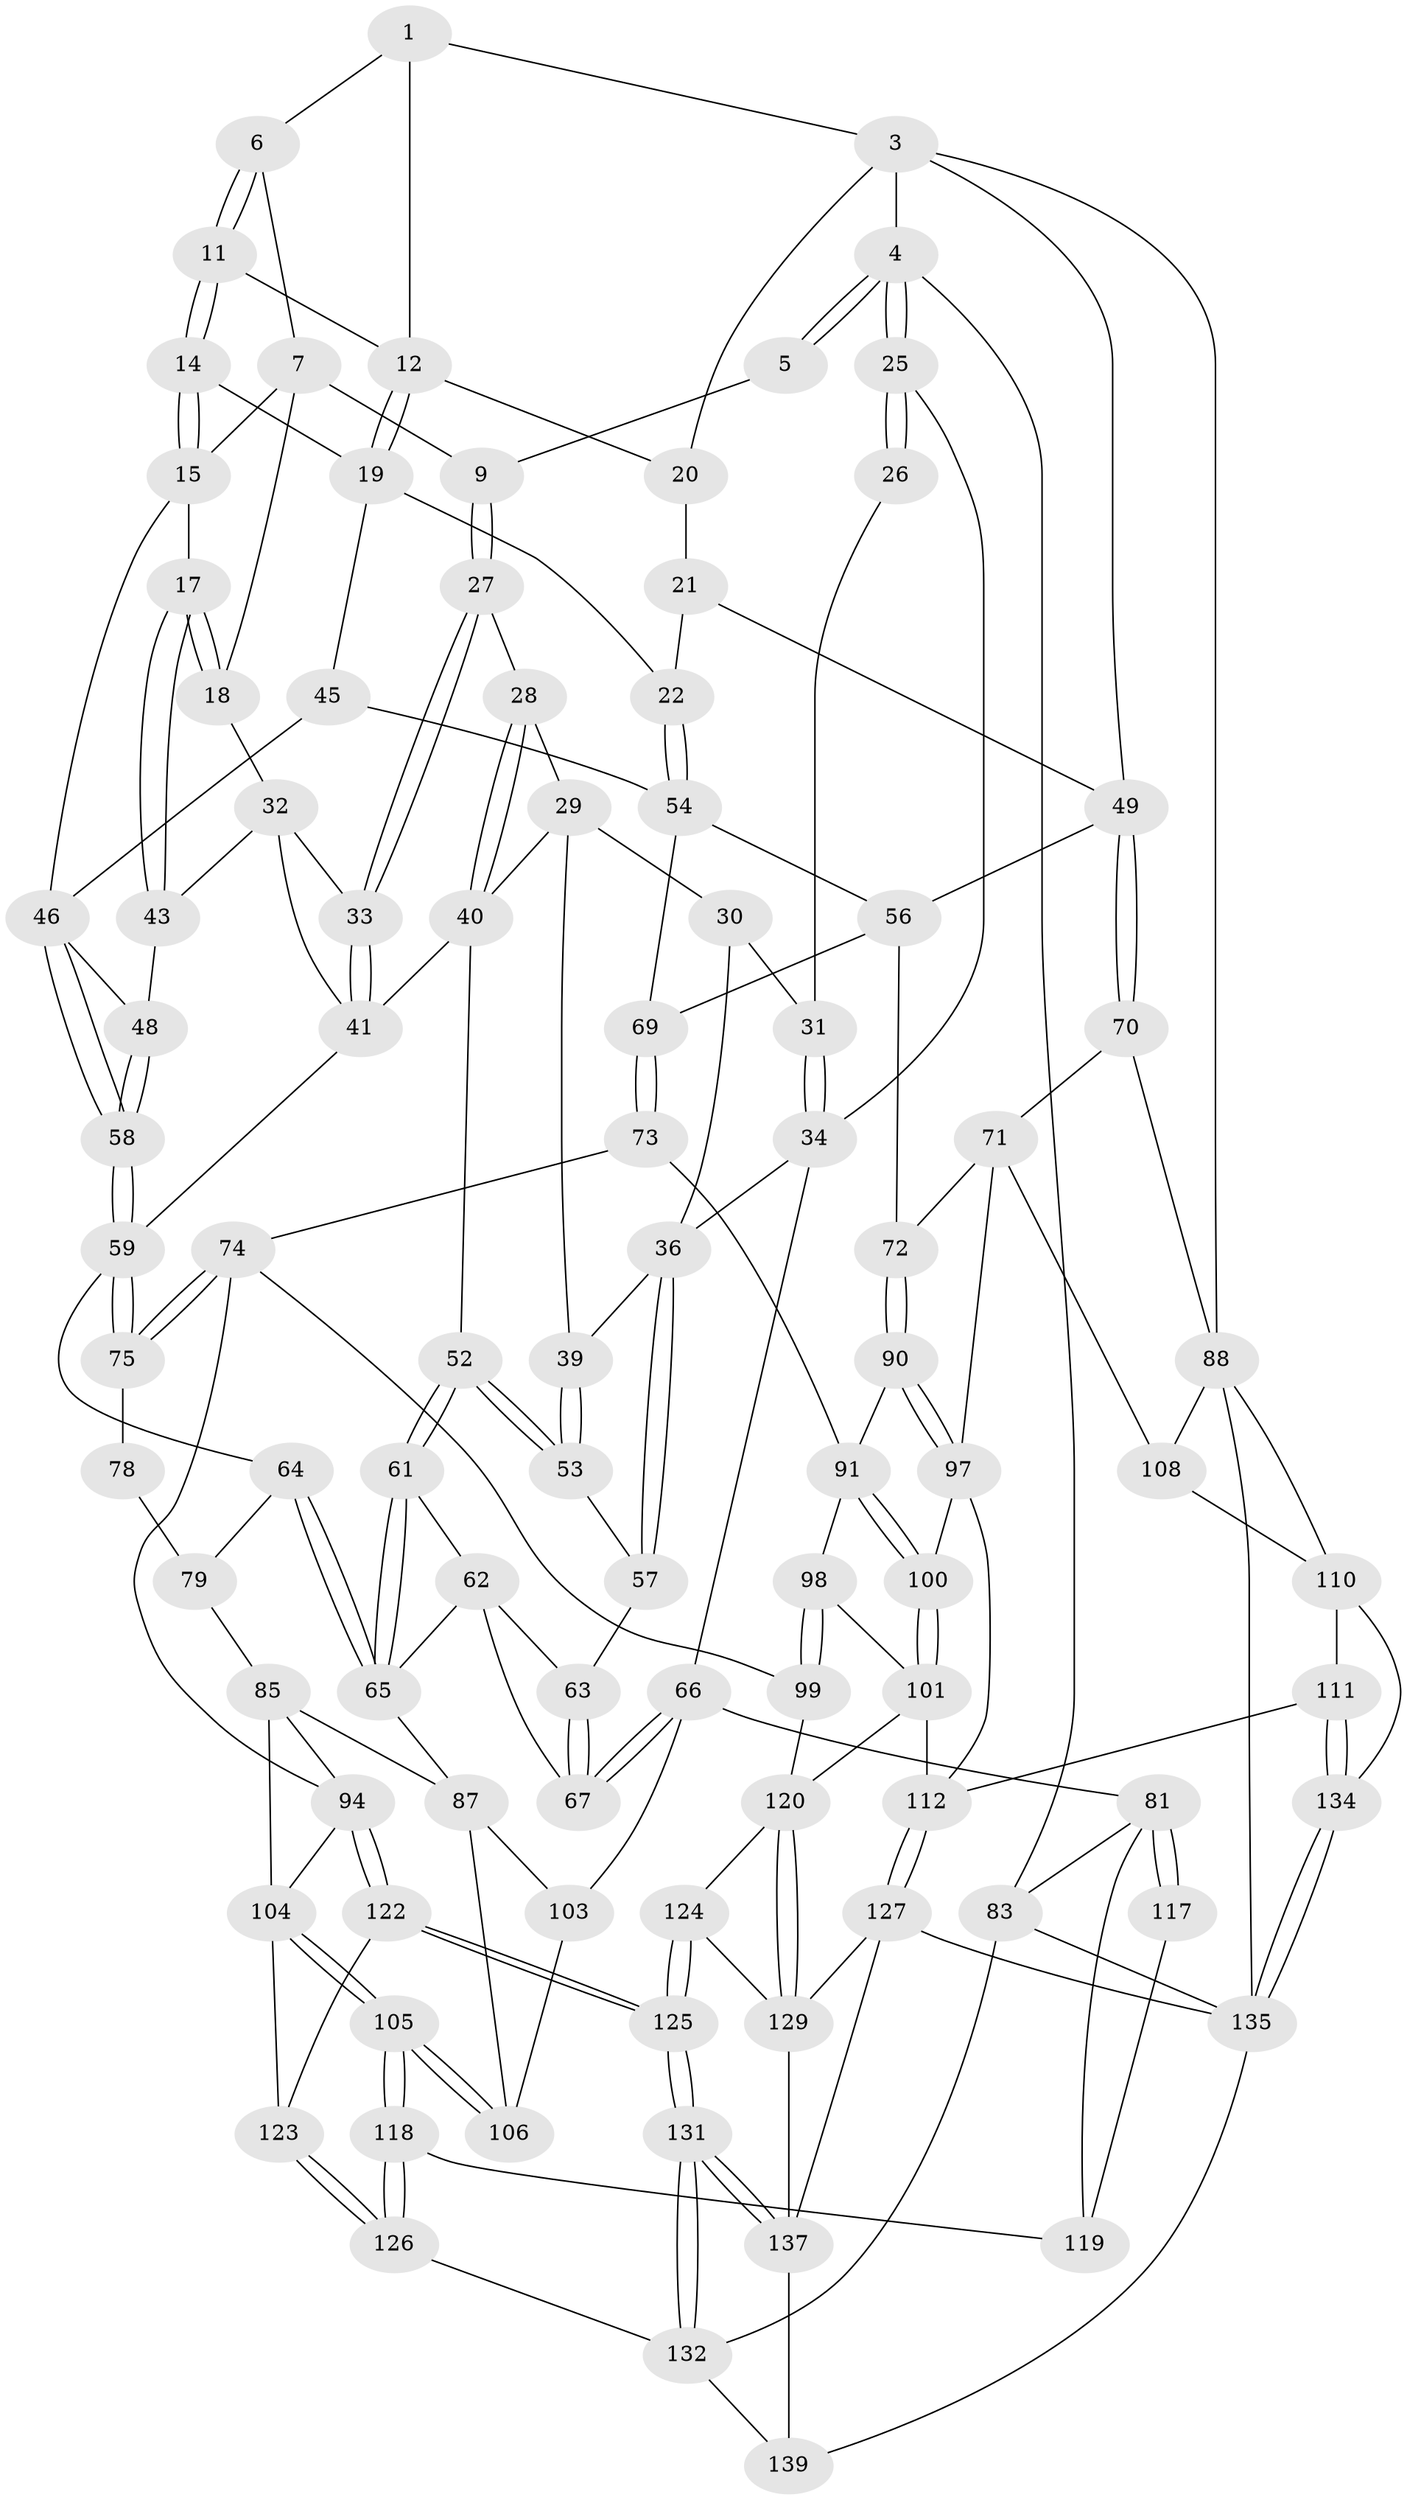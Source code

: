// original degree distribution, {3: 0.02158273381294964, 5: 0.49640287769784175, 6: 0.23741007194244604, 4: 0.2446043165467626}
// Generated by graph-tools (version 1.1) at 2025/11/02/27/25 16:11:57]
// undirected, 97 vertices, 216 edges
graph export_dot {
graph [start="1"]
  node [color=gray90,style=filled];
  1 [pos="+0.5519925655686594+0",super="+2"];
  3 [pos="+1+0",super="+24"];
  4 [pos="+0+0"];
  5 [pos="+0.3063754733990045+0"];
  6 [pos="+0.5544052021764386+0"];
  7 [pos="+0.5313495309839709+0",super="+8"];
  9 [pos="+0.2698311610726126+0.06660096949667167",super="+10"];
  11 [pos="+0.6289417624150823+0"];
  12 [pos="+0.8123420684168909+0.08545710881422056",super="+13"];
  14 [pos="+0.6492137203121356+0.14719060428437192"];
  15 [pos="+0.603506716164126+0.19608724072294687",super="+16"];
  17 [pos="+0.5056357724003351+0.17814577637277862"];
  18 [pos="+0.42109757204441883+0.14857147079706992"];
  19 [pos="+0.7296056942059588+0.17078247189180767",super="+23"];
  20 [pos="+0.8720126533474887+0.14534836840760856"];
  21 [pos="+0.8542758567158047+0.20087839415435862"];
  22 [pos="+0.8200452580085934+0.22565944182870099"];
  25 [pos="+0+0"];
  26 [pos="+0.17371831692908568+0.0827486615529299"];
  27 [pos="+0.28641277821688427+0.13626411915080552"];
  28 [pos="+0.23854847080189098+0.16756089306797495"];
  29 [pos="+0.15812911999077728+0.17590078877000762",super="+38"];
  30 [pos="+0.13350512979918236+0.1550129524959908"];
  31 [pos="+0.13551652272512138+0.1380371553878641"];
  32 [pos="+0.3723701307459064+0.1734834607690163",super="+44"];
  33 [pos="+0.31131233189843227+0.16389742936498775"];
  34 [pos="+0+0",super="+35"];
  36 [pos="+0+0.21845461610686465",super="+37"];
  39 [pos="+0.1425289139287811+0.25699784328083103"];
  40 [pos="+0.20713303785481388+0.23109239448023097",super="+42"];
  41 [pos="+0.28210500017327733+0.31276092758330953",super="+51"];
  43 [pos="+0.4639865105636269+0.2740164653801636"];
  45 [pos="+0.7008476104127132+0.35168793223679423"];
  46 [pos="+0.6281300509979222+0.3229637766854301",super="+47"];
  48 [pos="+0.4682920686429291+0.2780686176429869"];
  49 [pos="+1+0.25341742082813706",super="+50"];
  52 [pos="+0.19916023898615368+0.34427176031369355"];
  53 [pos="+0.1390138186228651+0.3194483432818803"];
  54 [pos="+0.8271897042266917+0.2731777197389235",super="+55"];
  56 [pos="+0.9416207771294887+0.3437622168125154",super="+68"];
  57 [pos="+0.10518572400985968+0.32874001940156355"];
  58 [pos="+0.5323214948650797+0.3773362764772847"];
  59 [pos="+0.49705120462436686+0.4460338095558668",super="+60"];
  61 [pos="+0.19651563608687447+0.37801498569512154"];
  62 [pos="+0.11552657270858464+0.43356745177375383",super="+76"];
  63 [pos="+0.0899092818858982+0.396816432475512"];
  64 [pos="+0.33136858441123535+0.41721043969664423"];
  65 [pos="+0.22156757287458093+0.4940269931693162",super="+77"];
  66 [pos="+0+0.5034319126242524",super="+80"];
  67 [pos="+0+0.5001134618505461"];
  69 [pos="+0.7552958132132748+0.44320823922024527"];
  70 [pos="+1+0.527269607337968"];
  71 [pos="+1+0.5325813897897748",super="+96"];
  72 [pos="+0.9118215570515537+0.5082400079819223"];
  73 [pos="+0.7035732688648315+0.5334460084241713"];
  74 [pos="+0.5164047095394101+0.49939917296276687",super="+93"];
  75 [pos="+0.5014027704595055+0.46642707564539"];
  78 [pos="+0.416635372445196+0.49133939575884333"];
  79 [pos="+0.35061755456978017+0.4931839654329999",super="+84"];
  81 [pos="+0+0.7783636664298408",super="+82"];
  83 [pos="+0+1"];
  85 [pos="+0.3075810777841336+0.629642412831514",super="+86"];
  87 [pos="+0.2013161649551638+0.5752649500712174",super="+102"];
  88 [pos="+1+0.8864401022061394",super="+89"];
  90 [pos="+0.8669680793822793+0.6500091553688245"];
  91 [pos="+0.7469543530541276+0.5903939562499937",super="+92"];
  94 [pos="+0.4106849239236257+0.6946544888280236",super="+95"];
  97 [pos="+0.878927014118126+0.6696686783760305",super="+107"];
  98 [pos="+0.6294949831930866+0.696051698395375"];
  99 [pos="+0.5084924931374747+0.7334945041852187"];
  100 [pos="+0.7594724762503432+0.7327214353799618"];
  101 [pos="+0.7116471642831153+0.7651227328014674",super="+115"];
  103 [pos="+0.006297434476195858+0.6795235597694534"];
  104 [pos="+0.15768534795066064+0.790355038048538",super="+109"];
  105 [pos="+0.1454397319220627+0.7926039878732346"];
  106 [pos="+0.13630953872122167+0.7779386507561751",super="+114"];
  108 [pos="+0.9478910736576839+0.6972459896375871"];
  110 [pos="+0.9490320494553878+0.7473630700922396",super="+116"];
  111 [pos="+0.8960768661064292+0.869982829726056"];
  112 [pos="+0.868132513304439+0.8599526602149851",super="+113"];
  117 [pos="+0.07989417713854444+0.7792332991095156"];
  118 [pos="+0.1321918366126062+0.8462464032773644"];
  119 [pos="+0+0.8584259235801477"];
  120 [pos="+0.719182676867665+0.8284850066195386",super="+121"];
  122 [pos="+0.33964824899257245+0.8441470169864216"];
  123 [pos="+0.25930045711564537+0.825516863858635"];
  124 [pos="+0.5389614775214177+0.8669037648274621"];
  125 [pos="+0.3401170260929108+0.8817260652980939"];
  126 [pos="+0.16100951515751225+0.9385823784957298"];
  127 [pos="+0.7278552648478641+0.9906221760257495",super="+128"];
  129 [pos="+0.710393088474915+0.8666210949099086",super="+130"];
  131 [pos="+0.3136740816861559+1"];
  132 [pos="+0.29814947049104534+1",super="+133"];
  134 [pos="+0.9344320475686544+0.9036148167203546"];
  135 [pos="+0.8197102399833053+1",super="+136"];
  137 [pos="+0.5401557284908932+0.8871974095270054",super="+138"];
  139 [pos="+0.6885404520604691+1"];
  1 -- 6;
  1 -- 3;
  1 -- 12;
  3 -- 4;
  3 -- 88;
  3 -- 49;
  3 -- 20;
  4 -- 5;
  4 -- 5;
  4 -- 25;
  4 -- 25;
  4 -- 83;
  5 -- 9;
  6 -- 7;
  6 -- 11;
  6 -- 11;
  7 -- 15;
  7 -- 9;
  7 -- 18;
  9 -- 27;
  9 -- 27;
  11 -- 12;
  11 -- 14;
  11 -- 14;
  12 -- 19;
  12 -- 19;
  12 -- 20;
  14 -- 15;
  14 -- 15;
  14 -- 19;
  15 -- 17;
  15 -- 46;
  17 -- 18;
  17 -- 18;
  17 -- 43;
  17 -- 43;
  18 -- 32;
  19 -- 45;
  19 -- 22;
  20 -- 21;
  21 -- 22;
  21 -- 49;
  22 -- 54;
  22 -- 54;
  25 -- 26;
  25 -- 26;
  25 -- 34;
  26 -- 31;
  27 -- 28;
  27 -- 33;
  27 -- 33;
  28 -- 29;
  28 -- 40;
  28 -- 40;
  29 -- 30;
  29 -- 40;
  29 -- 39;
  30 -- 31;
  30 -- 36;
  31 -- 34;
  31 -- 34;
  32 -- 33;
  32 -- 43;
  32 -- 41;
  33 -- 41;
  33 -- 41;
  34 -- 36;
  34 -- 66;
  36 -- 57;
  36 -- 57;
  36 -- 39;
  39 -- 53;
  39 -- 53;
  40 -- 41;
  40 -- 52;
  41 -- 59;
  43 -- 48;
  45 -- 46;
  45 -- 54;
  46 -- 58;
  46 -- 58;
  46 -- 48;
  48 -- 58;
  48 -- 58;
  49 -- 70;
  49 -- 70;
  49 -- 56;
  52 -- 53;
  52 -- 53;
  52 -- 61;
  52 -- 61;
  53 -- 57;
  54 -- 56;
  54 -- 69;
  56 -- 72;
  56 -- 69;
  57 -- 63;
  58 -- 59;
  58 -- 59;
  59 -- 75;
  59 -- 75;
  59 -- 64;
  61 -- 62;
  61 -- 65;
  61 -- 65;
  62 -- 63;
  62 -- 65;
  62 -- 67;
  63 -- 67;
  63 -- 67;
  64 -- 65;
  64 -- 65;
  64 -- 79;
  65 -- 87;
  66 -- 67;
  66 -- 67;
  66 -- 81;
  66 -- 103;
  69 -- 73;
  69 -- 73;
  70 -- 71;
  70 -- 88;
  71 -- 72;
  71 -- 97;
  71 -- 108;
  72 -- 90;
  72 -- 90;
  73 -- 74;
  73 -- 91;
  74 -- 75;
  74 -- 75;
  74 -- 99;
  74 -- 94;
  75 -- 78;
  78 -- 79 [weight=2];
  79 -- 85;
  81 -- 117;
  81 -- 117;
  81 -- 83;
  81 -- 119;
  83 -- 135;
  83 -- 132;
  85 -- 94;
  85 -- 104;
  85 -- 87;
  87 -- 106;
  87 -- 103;
  88 -- 135;
  88 -- 108;
  88 -- 110;
  90 -- 91;
  90 -- 97;
  90 -- 97;
  91 -- 100;
  91 -- 100;
  91 -- 98;
  94 -- 122;
  94 -- 122;
  94 -- 104;
  97 -- 100;
  97 -- 112;
  98 -- 99;
  98 -- 99;
  98 -- 101;
  99 -- 120;
  100 -- 101;
  100 -- 101;
  101 -- 112;
  101 -- 120;
  103 -- 106;
  104 -- 105;
  104 -- 105;
  104 -- 123;
  105 -- 106;
  105 -- 106;
  105 -- 118;
  105 -- 118;
  108 -- 110;
  110 -- 111;
  110 -- 134;
  111 -- 112;
  111 -- 134;
  111 -- 134;
  112 -- 127;
  112 -- 127;
  117 -- 119;
  118 -- 119;
  118 -- 126;
  118 -- 126;
  120 -- 129;
  120 -- 129;
  120 -- 124;
  122 -- 123;
  122 -- 125;
  122 -- 125;
  123 -- 126;
  123 -- 126;
  124 -- 125;
  124 -- 125;
  124 -- 129;
  125 -- 131;
  125 -- 131;
  126 -- 132;
  127 -- 129;
  127 -- 135;
  127 -- 137;
  129 -- 137;
  131 -- 132;
  131 -- 132;
  131 -- 137;
  131 -- 137;
  132 -- 139;
  134 -- 135;
  134 -- 135;
  135 -- 139;
  137 -- 139;
}
